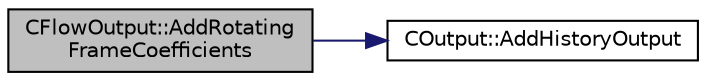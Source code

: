 digraph "CFlowOutput::AddRotatingFrameCoefficients"
{
 // LATEX_PDF_SIZE
  edge [fontname="Helvetica",fontsize="10",labelfontname="Helvetica",labelfontsize="10"];
  node [fontname="Helvetica",fontsize="10",shape=record];
  rankdir="LR";
  Node1 [label="CFlowOutput::AddRotating\lFrameCoefficients",height=0.2,width=0.4,color="black", fillcolor="grey75", style="filled", fontcolor="black",tooltip="Add rotating frame coefficients as output fields."];
  Node1 -> Node2 [color="midnightblue",fontsize="10",style="solid",fontname="Helvetica"];
  Node2 [label="COutput::AddHistoryOutput",height=0.2,width=0.4,color="black", fillcolor="white", style="filled",URL="$classCOutput.html#ad5ee424d364346cbd6dc27ffbab35e0a",tooltip="Add a new field to the history output."];
}

